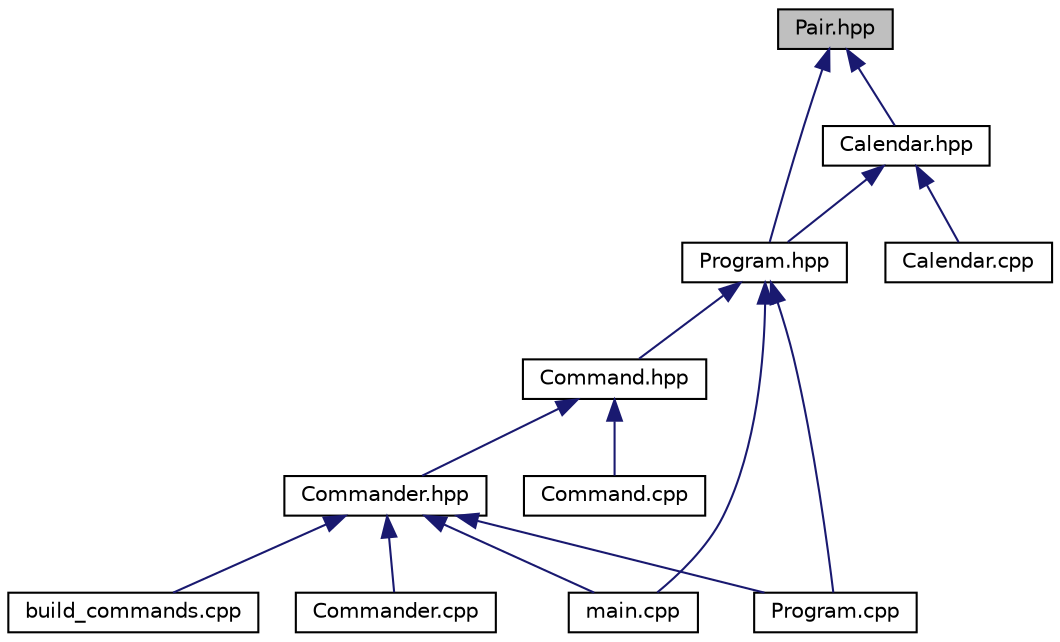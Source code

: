 digraph "Pair.hpp"
{
  edge [fontname="Helvetica",fontsize="10",labelfontname="Helvetica",labelfontsize="10"];
  node [fontname="Helvetica",fontsize="10",shape=record];
  Node1 [label="Pair.hpp",height=0.2,width=0.4,color="black", fillcolor="grey75", style="filled", fontcolor="black"];
  Node1 -> Node2 [dir="back",color="midnightblue",fontsize="10",style="solid"];
  Node2 [label="Calendar.hpp",height=0.2,width=0.4,color="black", fillcolor="white", style="filled",URL="$Calendar_8hpp.html"];
  Node2 -> Node3 [dir="back",color="midnightblue",fontsize="10",style="solid"];
  Node3 [label="Program.hpp",height=0.2,width=0.4,color="black", fillcolor="white", style="filled",URL="$Program_8hpp.html"];
  Node3 -> Node4 [dir="back",color="midnightblue",fontsize="10",style="solid"];
  Node4 [label="Command.hpp",height=0.2,width=0.4,color="black", fillcolor="white", style="filled",URL="$Command_8hpp.html"];
  Node4 -> Node5 [dir="back",color="midnightblue",fontsize="10",style="solid"];
  Node5 [label="Commander.hpp",height=0.2,width=0.4,color="black", fillcolor="white", style="filled",URL="$Commander_8hpp.html"];
  Node5 -> Node6 [dir="back",color="midnightblue",fontsize="10",style="solid"];
  Node6 [label="build_commands.cpp",height=0.2,width=0.4,color="black", fillcolor="white", style="filled",URL="$build__commands_8cpp.html"];
  Node5 -> Node7 [dir="back",color="midnightblue",fontsize="10",style="solid"];
  Node7 [label="Commander.cpp",height=0.2,width=0.4,color="black", fillcolor="white", style="filled",URL="$Commander_8cpp.html"];
  Node5 -> Node8 [dir="back",color="midnightblue",fontsize="10",style="solid"];
  Node8 [label="main.cpp",height=0.2,width=0.4,color="black", fillcolor="white", style="filled",URL="$main_8cpp.html"];
  Node5 -> Node9 [dir="back",color="midnightblue",fontsize="10",style="solid"];
  Node9 [label="Program.cpp",height=0.2,width=0.4,color="black", fillcolor="white", style="filled",URL="$Program_8cpp.html"];
  Node4 -> Node10 [dir="back",color="midnightblue",fontsize="10",style="solid"];
  Node10 [label="Command.cpp",height=0.2,width=0.4,color="black", fillcolor="white", style="filled",URL="$Command_8cpp.html"];
  Node3 -> Node8 [dir="back",color="midnightblue",fontsize="10",style="solid"];
  Node3 -> Node9 [dir="back",color="midnightblue",fontsize="10",style="solid"];
  Node2 -> Node11 [dir="back",color="midnightblue",fontsize="10",style="solid"];
  Node11 [label="Calendar.cpp",height=0.2,width=0.4,color="black", fillcolor="white", style="filled",URL="$Calendar_8cpp.html"];
  Node1 -> Node3 [dir="back",color="midnightblue",fontsize="10",style="solid"];
}

